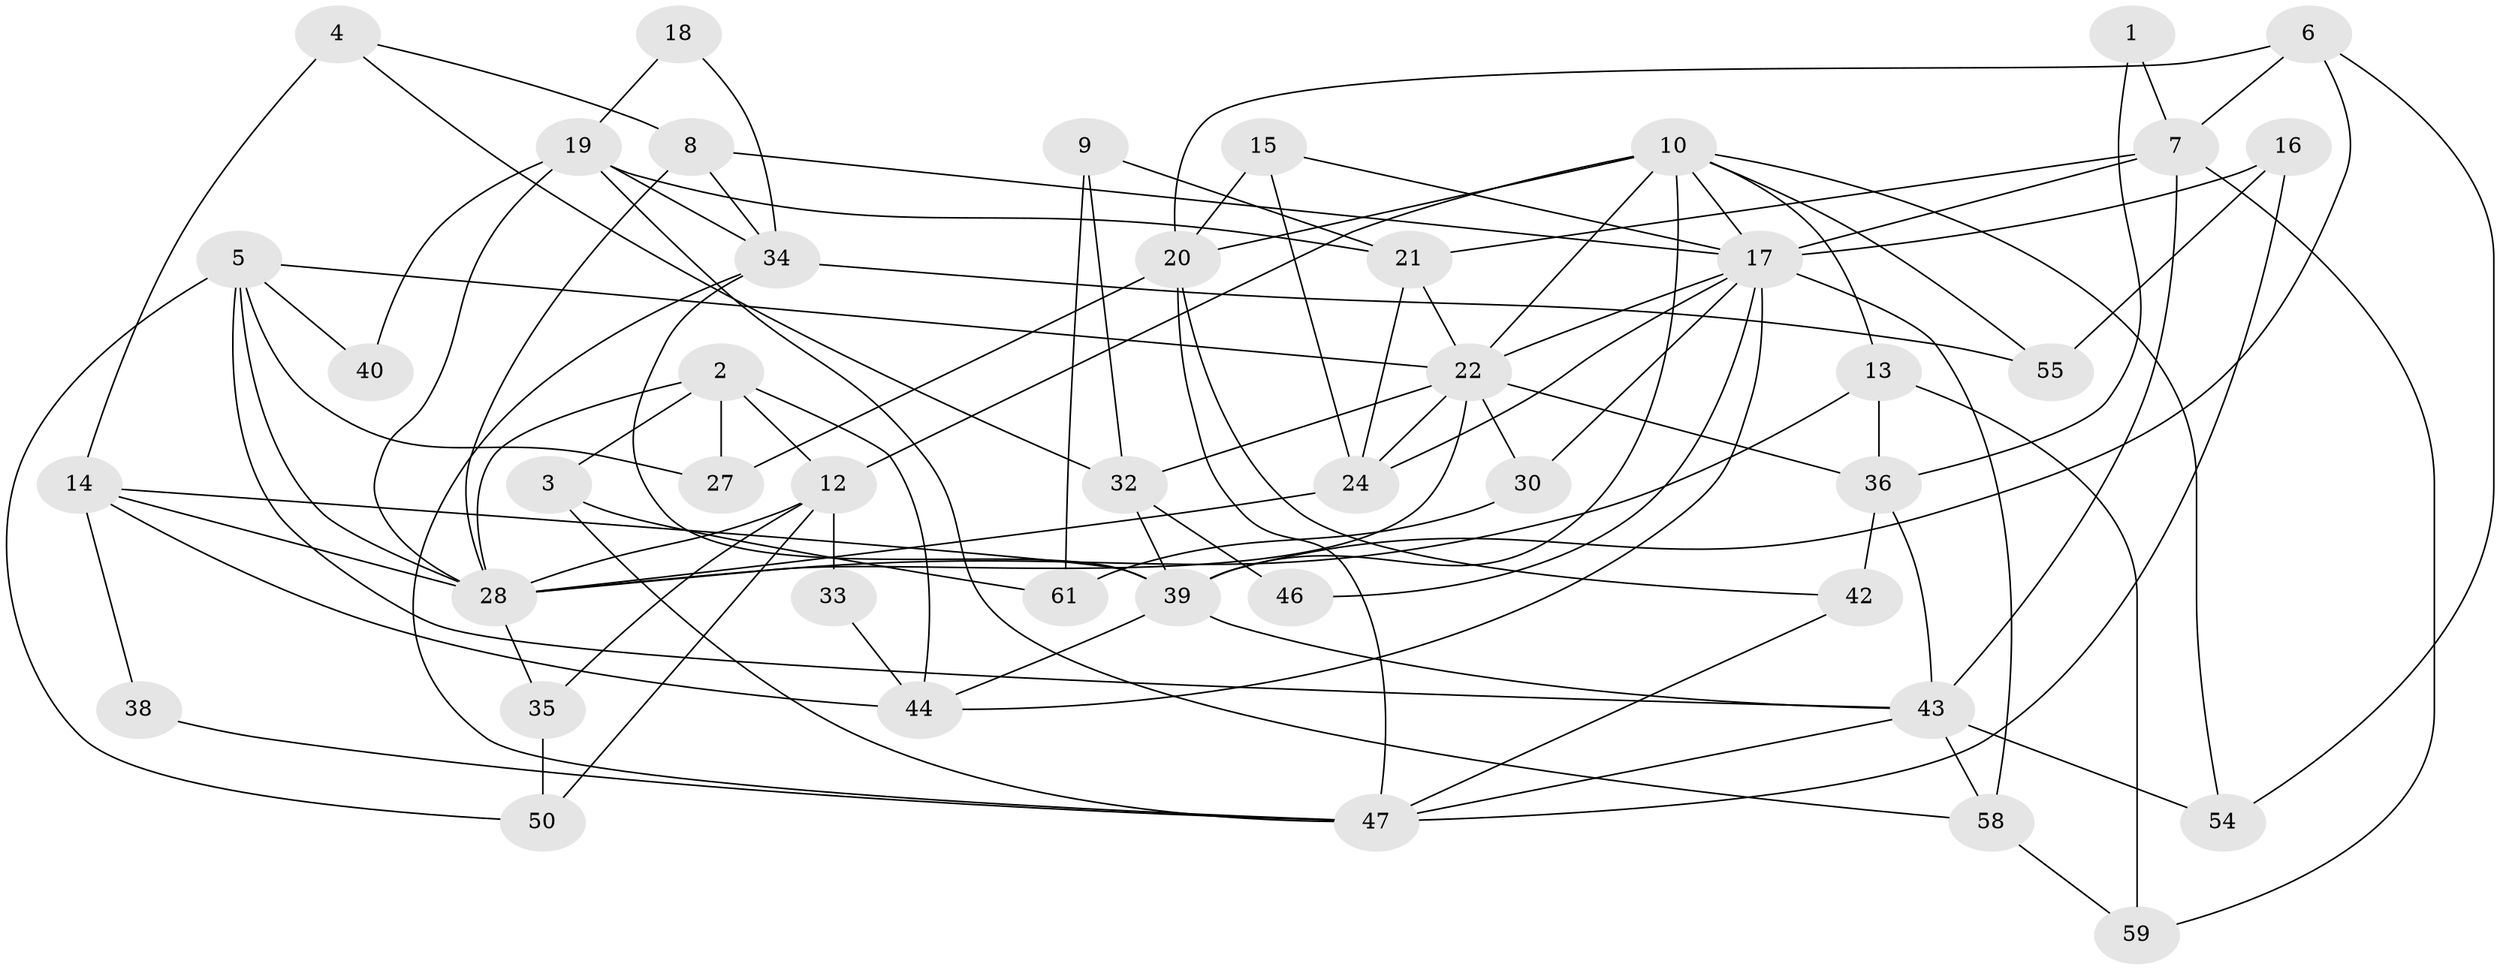 // Generated by graph-tools (version 1.1) at 2025/52/02/27/25 19:52:04]
// undirected, 44 vertices, 100 edges
graph export_dot {
graph [start="1"]
  node [color=gray90,style=filled];
  1;
  2 [super="+52"];
  3;
  4;
  5 [super="+11"];
  6 [super="+29"];
  7 [super="+48"];
  8 [super="+26"];
  9;
  10 [super="+41"];
  12 [super="+23"];
  13 [super="+62"];
  14 [super="+60"];
  15;
  16 [super="+51"];
  17 [super="+53"];
  18;
  19 [super="+25"];
  20 [super="+37"];
  21;
  22 [super="+63"];
  24 [super="+31"];
  27;
  28 [super="+49"];
  30;
  32 [super="+56"];
  33;
  34;
  35;
  36;
  38;
  39;
  40;
  42;
  43 [super="+45"];
  44;
  46;
  47 [super="+57"];
  50;
  54;
  55;
  58;
  59;
  61;
  1 -- 7;
  1 -- 36;
  2 -- 3;
  2 -- 28;
  2 -- 27;
  2 -- 44;
  2 -- 12;
  3 -- 61;
  3 -- 47;
  4 -- 8 [weight=2];
  4 -- 14 [weight=2];
  4 -- 32;
  5 -- 27;
  5 -- 43;
  5 -- 50;
  5 -- 40;
  5 -- 22;
  5 -- 28;
  6 -- 39;
  6 -- 54;
  6 -- 7;
  6 -- 20;
  7 -- 21;
  7 -- 59;
  7 -- 17;
  7 -- 43;
  8 -- 34;
  8 -- 17;
  8 -- 28;
  9 -- 32;
  9 -- 21;
  9 -- 61;
  10 -- 22;
  10 -- 12;
  10 -- 39;
  10 -- 54;
  10 -- 20 [weight=2];
  10 -- 17;
  10 -- 55;
  10 -- 13;
  12 -- 28;
  12 -- 33;
  12 -- 35;
  12 -- 50;
  13 -- 28;
  13 -- 59;
  13 -- 36;
  14 -- 38;
  14 -- 39;
  14 -- 44;
  14 -- 28;
  15 -- 17;
  15 -- 20;
  15 -- 24;
  16 -- 47;
  16 -- 55 [weight=2];
  16 -- 17;
  17 -- 58;
  17 -- 24;
  17 -- 22;
  17 -- 30;
  17 -- 44;
  17 -- 46;
  18 -- 19;
  18 -- 34;
  19 -- 40;
  19 -- 58;
  19 -- 34;
  19 -- 21;
  19 -- 28;
  20 -- 47;
  20 -- 42;
  20 -- 27;
  21 -- 24;
  21 -- 22;
  22 -- 36;
  22 -- 30;
  22 -- 32;
  22 -- 28;
  22 -- 24;
  24 -- 28;
  28 -- 35;
  30 -- 61;
  32 -- 39;
  32 -- 46;
  33 -- 44;
  34 -- 39;
  34 -- 55;
  34 -- 47;
  35 -- 50;
  36 -- 42;
  36 -- 43;
  38 -- 47;
  39 -- 43;
  39 -- 44;
  42 -- 47;
  43 -- 54;
  43 -- 58;
  43 -- 47;
  58 -- 59;
}
